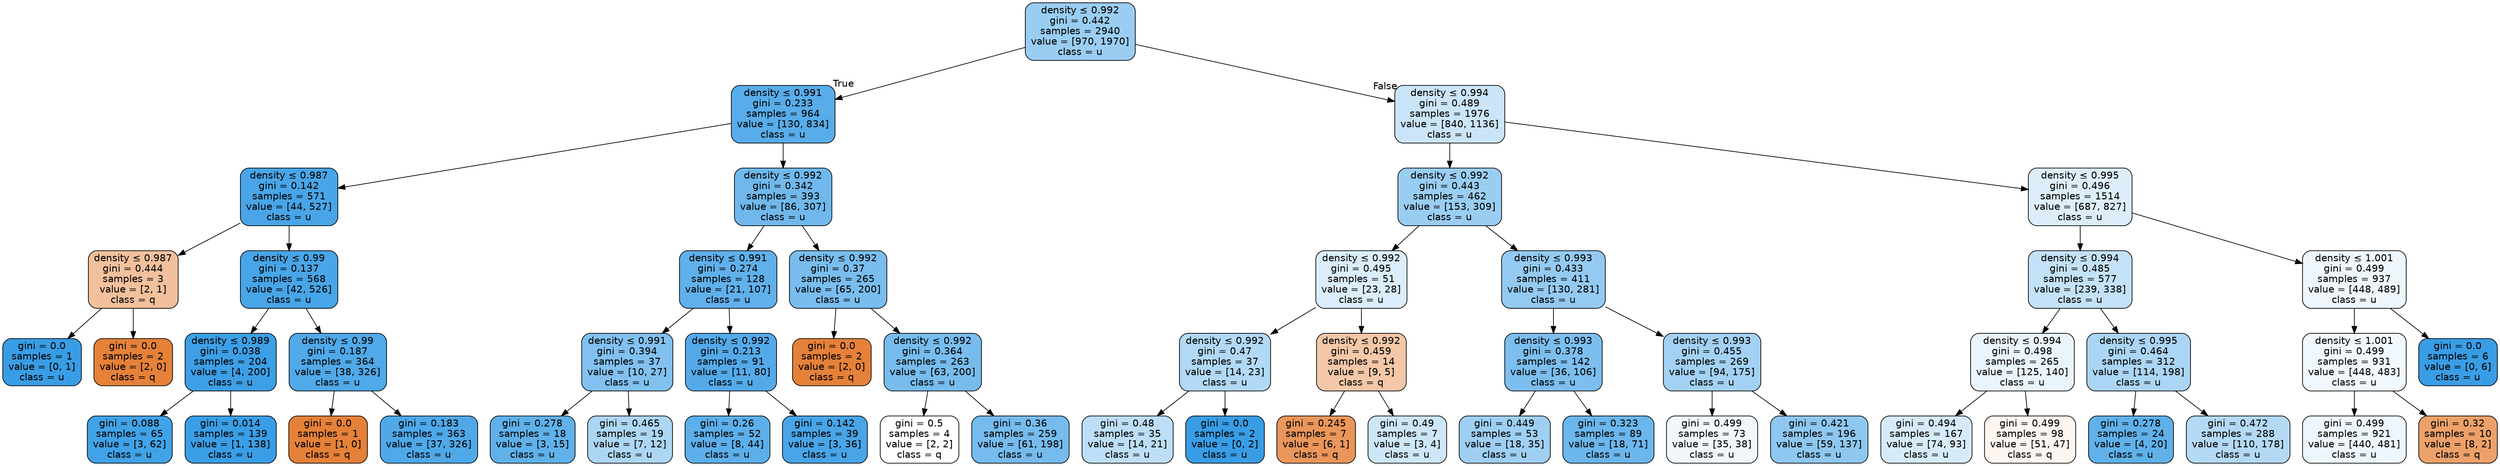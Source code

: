 digraph Tree {
node [shape=box, style="filled, rounded", color="black", fontname=helvetica] ;
edge [fontname=helvetica] ;
0 [label=<density &le; 0.992<br/>gini = 0.442<br/>samples = 2940<br/>value = [970, 1970]<br/>class = u>, fillcolor="#399de581"] ;
1 [label=<density &le; 0.991<br/>gini = 0.233<br/>samples = 964<br/>value = [130, 834]<br/>class = u>, fillcolor="#399de5d7"] ;
0 -> 1 [labeldistance=2.5, labelangle=45, headlabel="True"] ;
2 [label=<density &le; 0.987<br/>gini = 0.142<br/>samples = 571<br/>value = [44, 527]<br/>class = u>, fillcolor="#399de5ea"] ;
1 -> 2 ;
3 [label=<density &le; 0.987<br/>gini = 0.444<br/>samples = 3<br/>value = [2, 1]<br/>class = q>, fillcolor="#e581397f"] ;
2 -> 3 ;
4 [label=<gini = 0.0<br/>samples = 1<br/>value = [0, 1]<br/>class = u>, fillcolor="#399de5ff"] ;
3 -> 4 ;
5 [label=<gini = 0.0<br/>samples = 2<br/>value = [2, 0]<br/>class = q>, fillcolor="#e58139ff"] ;
3 -> 5 ;
6 [label=<density &le; 0.99<br/>gini = 0.137<br/>samples = 568<br/>value = [42, 526]<br/>class = u>, fillcolor="#399de5eb"] ;
2 -> 6 ;
7 [label=<density &le; 0.989<br/>gini = 0.038<br/>samples = 204<br/>value = [4, 200]<br/>class = u>, fillcolor="#399de5fa"] ;
6 -> 7 ;
8 [label=<gini = 0.088<br/>samples = 65<br/>value = [3, 62]<br/>class = u>, fillcolor="#399de5f3"] ;
7 -> 8 ;
9 [label=<gini = 0.014<br/>samples = 139<br/>value = [1, 138]<br/>class = u>, fillcolor="#399de5fd"] ;
7 -> 9 ;
10 [label=<density &le; 0.99<br/>gini = 0.187<br/>samples = 364<br/>value = [38, 326]<br/>class = u>, fillcolor="#399de5e1"] ;
6 -> 10 ;
11 [label=<gini = 0.0<br/>samples = 1<br/>value = [1, 0]<br/>class = q>, fillcolor="#e58139ff"] ;
10 -> 11 ;
12 [label=<gini = 0.183<br/>samples = 363<br/>value = [37, 326]<br/>class = u>, fillcolor="#399de5e2"] ;
10 -> 12 ;
13 [label=<density &le; 0.992<br/>gini = 0.342<br/>samples = 393<br/>value = [86, 307]<br/>class = u>, fillcolor="#399de5b8"] ;
1 -> 13 ;
14 [label=<density &le; 0.991<br/>gini = 0.274<br/>samples = 128<br/>value = [21, 107]<br/>class = u>, fillcolor="#399de5cd"] ;
13 -> 14 ;
15 [label=<density &le; 0.991<br/>gini = 0.394<br/>samples = 37<br/>value = [10, 27]<br/>class = u>, fillcolor="#399de5a1"] ;
14 -> 15 ;
16 [label=<gini = 0.278<br/>samples = 18<br/>value = [3, 15]<br/>class = u>, fillcolor="#399de5cc"] ;
15 -> 16 ;
17 [label=<gini = 0.465<br/>samples = 19<br/>value = [7, 12]<br/>class = u>, fillcolor="#399de56a"] ;
15 -> 17 ;
18 [label=<density &le; 0.992<br/>gini = 0.213<br/>samples = 91<br/>value = [11, 80]<br/>class = u>, fillcolor="#399de5dc"] ;
14 -> 18 ;
19 [label=<gini = 0.26<br/>samples = 52<br/>value = [8, 44]<br/>class = u>, fillcolor="#399de5d1"] ;
18 -> 19 ;
20 [label=<gini = 0.142<br/>samples = 39<br/>value = [3, 36]<br/>class = u>, fillcolor="#399de5ea"] ;
18 -> 20 ;
21 [label=<density &le; 0.992<br/>gini = 0.37<br/>samples = 265<br/>value = [65, 200]<br/>class = u>, fillcolor="#399de5ac"] ;
13 -> 21 ;
22 [label=<gini = 0.0<br/>samples = 2<br/>value = [2, 0]<br/>class = q>, fillcolor="#e58139ff"] ;
21 -> 22 ;
23 [label=<density &le; 0.992<br/>gini = 0.364<br/>samples = 263<br/>value = [63, 200]<br/>class = u>, fillcolor="#399de5af"] ;
21 -> 23 ;
24 [label=<gini = 0.5<br/>samples = 4<br/>value = [2, 2]<br/>class = q>, fillcolor="#e5813900"] ;
23 -> 24 ;
25 [label=<gini = 0.36<br/>samples = 259<br/>value = [61, 198]<br/>class = u>, fillcolor="#399de5b0"] ;
23 -> 25 ;
26 [label=<density &le; 0.994<br/>gini = 0.489<br/>samples = 1976<br/>value = [840, 1136]<br/>class = u>, fillcolor="#399de542"] ;
0 -> 26 [labeldistance=2.5, labelangle=-45, headlabel="False"] ;
27 [label=<density &le; 0.992<br/>gini = 0.443<br/>samples = 462<br/>value = [153, 309]<br/>class = u>, fillcolor="#399de581"] ;
26 -> 27 ;
28 [label=<density &le; 0.992<br/>gini = 0.495<br/>samples = 51<br/>value = [23, 28]<br/>class = u>, fillcolor="#399de52e"] ;
27 -> 28 ;
29 [label=<density &le; 0.992<br/>gini = 0.47<br/>samples = 37<br/>value = [14, 23]<br/>class = u>, fillcolor="#399de564"] ;
28 -> 29 ;
30 [label=<gini = 0.48<br/>samples = 35<br/>value = [14, 21]<br/>class = u>, fillcolor="#399de555"] ;
29 -> 30 ;
31 [label=<gini = 0.0<br/>samples = 2<br/>value = [0, 2]<br/>class = u>, fillcolor="#399de5ff"] ;
29 -> 31 ;
32 [label=<density &le; 0.992<br/>gini = 0.459<br/>samples = 14<br/>value = [9, 5]<br/>class = q>, fillcolor="#e5813971"] ;
28 -> 32 ;
33 [label=<gini = 0.245<br/>samples = 7<br/>value = [6, 1]<br/>class = q>, fillcolor="#e58139d4"] ;
32 -> 33 ;
34 [label=<gini = 0.49<br/>samples = 7<br/>value = [3, 4]<br/>class = u>, fillcolor="#399de540"] ;
32 -> 34 ;
35 [label=<density &le; 0.993<br/>gini = 0.433<br/>samples = 411<br/>value = [130, 281]<br/>class = u>, fillcolor="#399de589"] ;
27 -> 35 ;
36 [label=<density &le; 0.993<br/>gini = 0.378<br/>samples = 142<br/>value = [36, 106]<br/>class = u>, fillcolor="#399de5a8"] ;
35 -> 36 ;
37 [label=<gini = 0.449<br/>samples = 53<br/>value = [18, 35]<br/>class = u>, fillcolor="#399de57c"] ;
36 -> 37 ;
38 [label=<gini = 0.323<br/>samples = 89<br/>value = [18, 71]<br/>class = u>, fillcolor="#399de5be"] ;
36 -> 38 ;
39 [label=<density &le; 0.993<br/>gini = 0.455<br/>samples = 269<br/>value = [94, 175]<br/>class = u>, fillcolor="#399de576"] ;
35 -> 39 ;
40 [label=<gini = 0.499<br/>samples = 73<br/>value = [35, 38]<br/>class = u>, fillcolor="#399de514"] ;
39 -> 40 ;
41 [label=<gini = 0.421<br/>samples = 196<br/>value = [59, 137]<br/>class = u>, fillcolor="#399de591"] ;
39 -> 41 ;
42 [label=<density &le; 0.995<br/>gini = 0.496<br/>samples = 1514<br/>value = [687, 827]<br/>class = u>, fillcolor="#399de52b"] ;
26 -> 42 ;
43 [label=<density &le; 0.994<br/>gini = 0.485<br/>samples = 577<br/>value = [239, 338]<br/>class = u>, fillcolor="#399de54b"] ;
42 -> 43 ;
44 [label=<density &le; 0.994<br/>gini = 0.498<br/>samples = 265<br/>value = [125, 140]<br/>class = u>, fillcolor="#399de51b"] ;
43 -> 44 ;
45 [label=<gini = 0.494<br/>samples = 167<br/>value = [74, 93]<br/>class = u>, fillcolor="#399de534"] ;
44 -> 45 ;
46 [label=<gini = 0.499<br/>samples = 98<br/>value = [51, 47]<br/>class = q>, fillcolor="#e5813914"] ;
44 -> 46 ;
47 [label=<density &le; 0.995<br/>gini = 0.464<br/>samples = 312<br/>value = [114, 198]<br/>class = u>, fillcolor="#399de56c"] ;
43 -> 47 ;
48 [label=<gini = 0.278<br/>samples = 24<br/>value = [4, 20]<br/>class = u>, fillcolor="#399de5cc"] ;
47 -> 48 ;
49 [label=<gini = 0.472<br/>samples = 288<br/>value = [110, 178]<br/>class = u>, fillcolor="#399de561"] ;
47 -> 49 ;
50 [label=<density &le; 1.001<br/>gini = 0.499<br/>samples = 937<br/>value = [448, 489]<br/>class = u>, fillcolor="#399de515"] ;
42 -> 50 ;
51 [label=<density &le; 1.001<br/>gini = 0.499<br/>samples = 931<br/>value = [448, 483]<br/>class = u>, fillcolor="#399de512"] ;
50 -> 51 ;
52 [label=<gini = 0.499<br/>samples = 921<br/>value = [440, 481]<br/>class = u>, fillcolor="#399de516"] ;
51 -> 52 ;
53 [label=<gini = 0.32<br/>samples = 10<br/>value = [8, 2]<br/>class = q>, fillcolor="#e58139bf"] ;
51 -> 53 ;
54 [label=<gini = 0.0<br/>samples = 6<br/>value = [0, 6]<br/>class = u>, fillcolor="#399de5ff"] ;
50 -> 54 ;
}